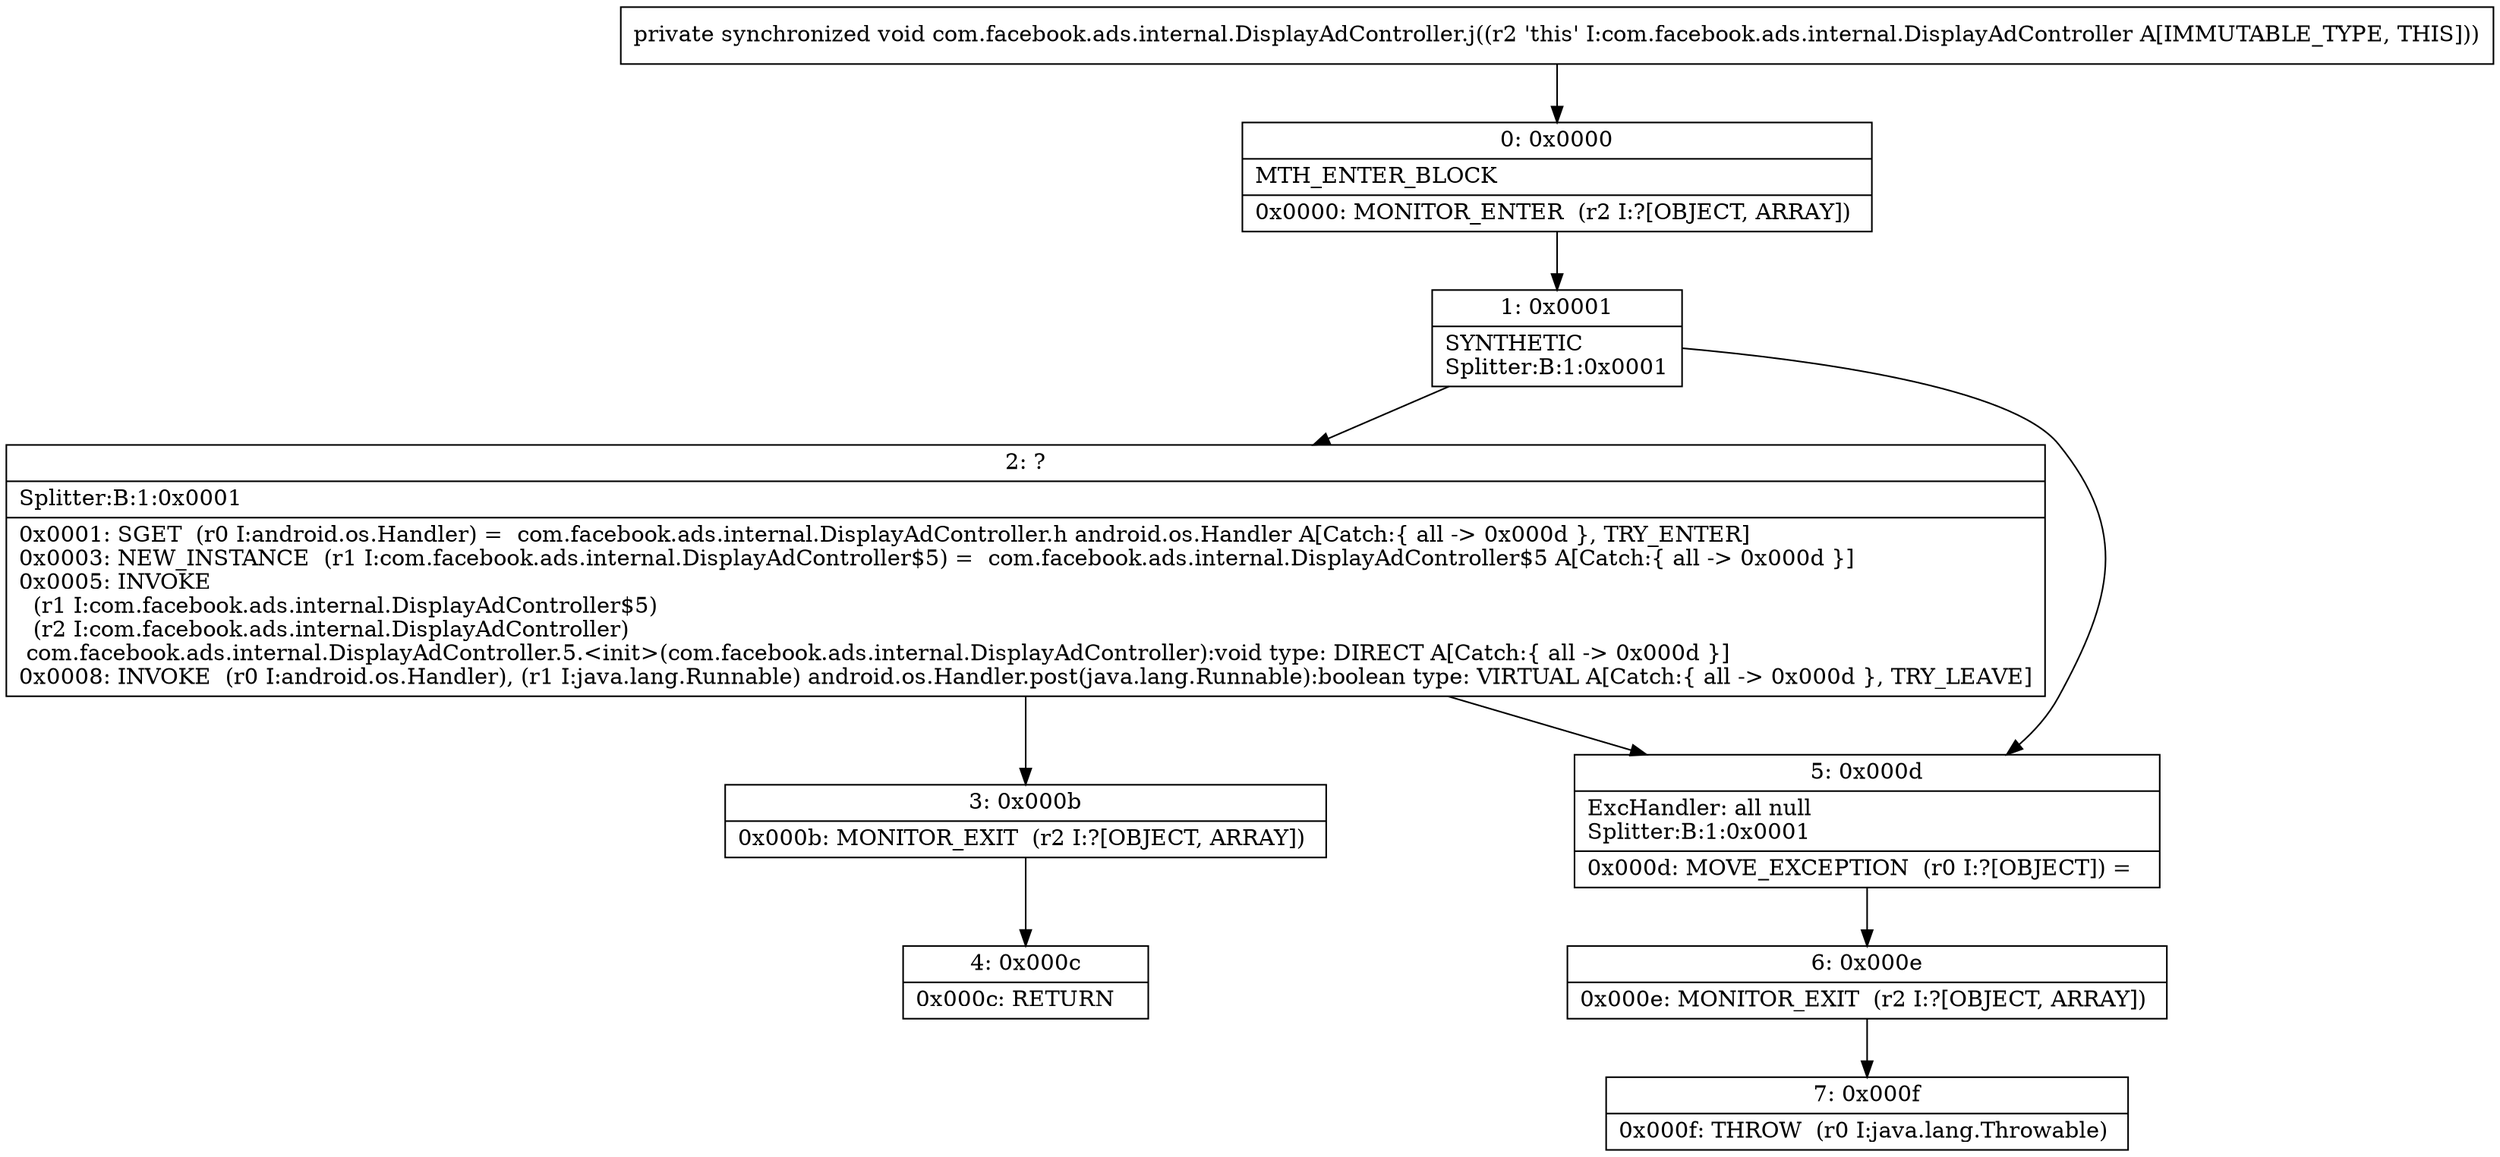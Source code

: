 digraph "CFG forcom.facebook.ads.internal.DisplayAdController.j()V" {
Node_0 [shape=record,label="{0\:\ 0x0000|MTH_ENTER_BLOCK\l|0x0000: MONITOR_ENTER  (r2 I:?[OBJECT, ARRAY]) \l}"];
Node_1 [shape=record,label="{1\:\ 0x0001|SYNTHETIC\lSplitter:B:1:0x0001\l}"];
Node_2 [shape=record,label="{2\:\ ?|Splitter:B:1:0x0001\l|0x0001: SGET  (r0 I:android.os.Handler) =  com.facebook.ads.internal.DisplayAdController.h android.os.Handler A[Catch:\{ all \-\> 0x000d \}, TRY_ENTER]\l0x0003: NEW_INSTANCE  (r1 I:com.facebook.ads.internal.DisplayAdController$5) =  com.facebook.ads.internal.DisplayAdController$5 A[Catch:\{ all \-\> 0x000d \}]\l0x0005: INVOKE  \l  (r1 I:com.facebook.ads.internal.DisplayAdController$5)\l  (r2 I:com.facebook.ads.internal.DisplayAdController)\l com.facebook.ads.internal.DisplayAdController.5.\<init\>(com.facebook.ads.internal.DisplayAdController):void type: DIRECT A[Catch:\{ all \-\> 0x000d \}]\l0x0008: INVOKE  (r0 I:android.os.Handler), (r1 I:java.lang.Runnable) android.os.Handler.post(java.lang.Runnable):boolean type: VIRTUAL A[Catch:\{ all \-\> 0x000d \}, TRY_LEAVE]\l}"];
Node_3 [shape=record,label="{3\:\ 0x000b|0x000b: MONITOR_EXIT  (r2 I:?[OBJECT, ARRAY]) \l}"];
Node_4 [shape=record,label="{4\:\ 0x000c|0x000c: RETURN   \l}"];
Node_5 [shape=record,label="{5\:\ 0x000d|ExcHandler: all null\lSplitter:B:1:0x0001\l|0x000d: MOVE_EXCEPTION  (r0 I:?[OBJECT]) =  \l}"];
Node_6 [shape=record,label="{6\:\ 0x000e|0x000e: MONITOR_EXIT  (r2 I:?[OBJECT, ARRAY]) \l}"];
Node_7 [shape=record,label="{7\:\ 0x000f|0x000f: THROW  (r0 I:java.lang.Throwable) \l}"];
MethodNode[shape=record,label="{private synchronized void com.facebook.ads.internal.DisplayAdController.j((r2 'this' I:com.facebook.ads.internal.DisplayAdController A[IMMUTABLE_TYPE, THIS])) }"];
MethodNode -> Node_0;
Node_0 -> Node_1;
Node_1 -> Node_2;
Node_1 -> Node_5;
Node_2 -> Node_3;
Node_2 -> Node_5;
Node_3 -> Node_4;
Node_5 -> Node_6;
Node_6 -> Node_7;
}

